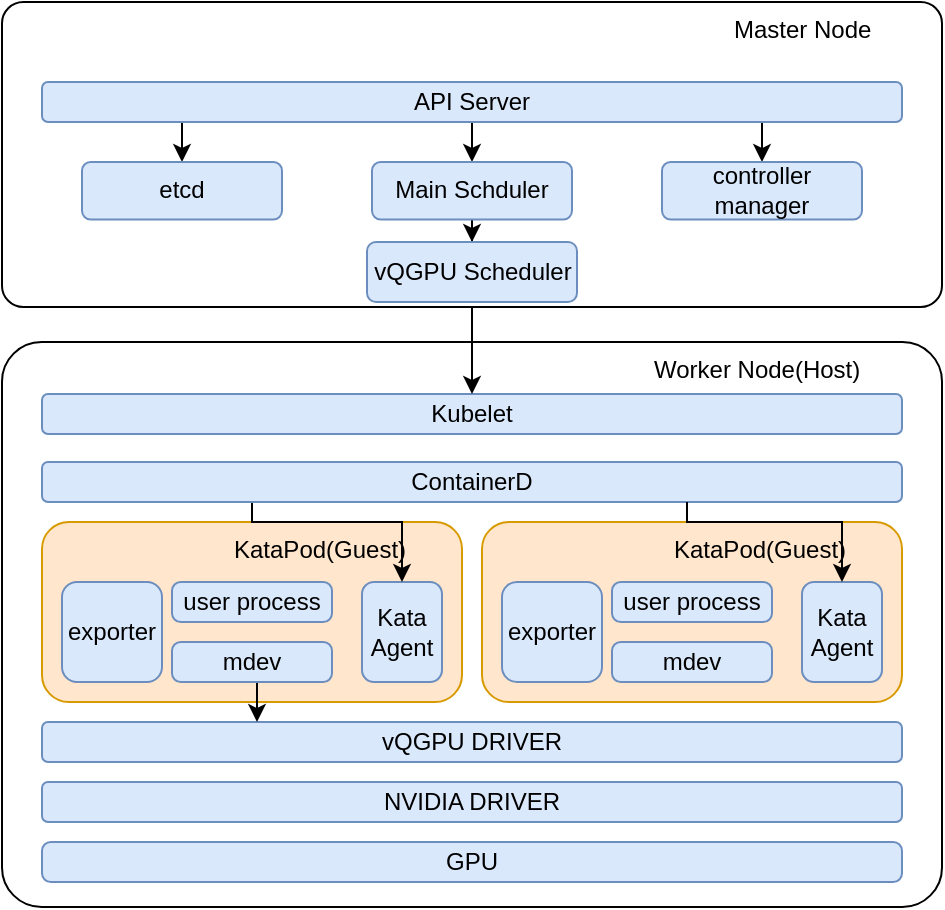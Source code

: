 <mxfile version="20.6.2" type="github">
  <diagram id="cmFRlWXd7DPLMRBgQvAC" name="Page-1">
    <mxGraphModel dx="1426" dy="737" grid="1" gridSize="10" guides="1" tooltips="1" connect="1" arrows="1" fold="1" page="1" pageScale="1" pageWidth="850" pageHeight="1100" math="0" shadow="0">
      <root>
        <mxCell id="0" />
        <mxCell id="1" parent="0" />
        <mxCell id="Q21HxEIpZ1cWKvX8UY4b-5" value="" style="rounded=1;whiteSpace=wrap;html=1;direction=south;arcSize=7;" vertex="1" parent="1">
          <mxGeometry x="170" y="300" width="470" height="282.5" as="geometry" />
        </mxCell>
        <mxCell id="Q21HxEIpZ1cWKvX8UY4b-15" value="" style="rounded=1;whiteSpace=wrap;html=1;fillColor=#ffe6cc;strokeColor=#d79b00;" vertex="1" parent="1">
          <mxGeometry x="190" y="390" width="210" height="90" as="geometry" />
        </mxCell>
        <mxCell id="Q21HxEIpZ1cWKvX8UY4b-2" value="GPU" style="rounded=1;whiteSpace=wrap;html=1;arcSize=22;fillColor=#dae8fc;strokeColor=#6c8ebf;" vertex="1" parent="1">
          <mxGeometry x="190" y="550" width="430" height="20" as="geometry" />
        </mxCell>
        <mxCell id="Q21HxEIpZ1cWKvX8UY4b-7" value="NVIDIA DRIVER" style="rounded=1;whiteSpace=wrap;html=1;fillColor=#dae8fc;strokeColor=#6c8ebf;" vertex="1" parent="1">
          <mxGeometry x="190" y="520" width="430" height="20" as="geometry" />
        </mxCell>
        <mxCell id="Q21HxEIpZ1cWKvX8UY4b-8" value="vQGPU DRIVER" style="rounded=1;whiteSpace=wrap;html=1;fillColor=#dae8fc;strokeColor=#6c8ebf;" vertex="1" parent="1">
          <mxGeometry x="190" y="490" width="430" height="20" as="geometry" />
        </mxCell>
        <mxCell id="Q21HxEIpZ1cWKvX8UY4b-21" style="edgeStyle=orthogonalEdgeStyle;rounded=0;orthogonalLoop=1;jettySize=auto;html=1;exitX=0.5;exitY=1;exitDx=0;exitDy=0;entryX=0.25;entryY=0;entryDx=0;entryDy=0;" edge="1" parent="1" source="Q21HxEIpZ1cWKvX8UY4b-11" target="Q21HxEIpZ1cWKvX8UY4b-8">
          <mxGeometry relative="1" as="geometry" />
        </mxCell>
        <mxCell id="Q21HxEIpZ1cWKvX8UY4b-11" value="mdev" style="rounded=1;whiteSpace=wrap;html=1;arcSize=22;fillColor=#dae8fc;strokeColor=#6c8ebf;" vertex="1" parent="1">
          <mxGeometry x="255" y="450" width="80" height="20" as="geometry" />
        </mxCell>
        <mxCell id="Q21HxEIpZ1cWKvX8UY4b-17" value="KataPod(Guest)" style="text;strokeColor=none;fillColor=none;align=left;verticalAlign=top;spacingLeft=4;spacingRight=4;overflow=hidden;rotatable=0;points=[[0,0.5],[1,0.5]];portConstraint=eastwest;whiteSpace=wrap;html=1;" vertex="1" parent="1">
          <mxGeometry x="280" y="390" width="100" height="26" as="geometry" />
        </mxCell>
        <mxCell id="Q21HxEIpZ1cWKvX8UY4b-24" value="user process" style="rounded=1;whiteSpace=wrap;html=1;arcSize=22;fillColor=#dae8fc;strokeColor=#6c8ebf;" vertex="1" parent="1">
          <mxGeometry x="255" y="420" width="80" height="20" as="geometry" />
        </mxCell>
        <mxCell id="Q21HxEIpZ1cWKvX8UY4b-25" value="Kata&lt;br&gt;Agent" style="rounded=1;whiteSpace=wrap;html=1;fillColor=#dae8fc;strokeColor=#6c8ebf;" vertex="1" parent="1">
          <mxGeometry x="350" y="420" width="40" height="50" as="geometry" />
        </mxCell>
        <mxCell id="Q21HxEIpZ1cWKvX8UY4b-26" value="exporter" style="rounded=1;whiteSpace=wrap;html=1;fillColor=#dae8fc;strokeColor=#6c8ebf;" vertex="1" parent="1">
          <mxGeometry x="200" y="420" width="50" height="50" as="geometry" />
        </mxCell>
        <mxCell id="Q21HxEIpZ1cWKvX8UY4b-31" style="edgeStyle=orthogonalEdgeStyle;rounded=0;orthogonalLoop=1;jettySize=auto;html=1;exitX=0.25;exitY=1;exitDx=0;exitDy=0;entryX=0.5;entryY=0;entryDx=0;entryDy=0;" edge="1" parent="1" source="Q21HxEIpZ1cWKvX8UY4b-28" target="Q21HxEIpZ1cWKvX8UY4b-25">
          <mxGeometry relative="1" as="geometry">
            <Array as="points">
              <mxPoint x="295" y="390" />
              <mxPoint x="370" y="390" />
            </Array>
          </mxGeometry>
        </mxCell>
        <mxCell id="Q21HxEIpZ1cWKvX8UY4b-28" value="ContainerD" style="rounded=1;whiteSpace=wrap;html=1;fillColor=#dae8fc;strokeColor=#6c8ebf;" vertex="1" parent="1">
          <mxGeometry x="190" y="360" width="430" height="20" as="geometry" />
        </mxCell>
        <mxCell id="Q21HxEIpZ1cWKvX8UY4b-32" value="" style="rounded=1;whiteSpace=wrap;html=1;fillColor=#ffe6cc;strokeColor=#d79b00;" vertex="1" parent="1">
          <mxGeometry x="410" y="390" width="210" height="90" as="geometry" />
        </mxCell>
        <mxCell id="Q21HxEIpZ1cWKvX8UY4b-33" value="mdev" style="rounded=1;whiteSpace=wrap;html=1;arcSize=22;fillColor=#dae8fc;strokeColor=#6c8ebf;" vertex="1" parent="1">
          <mxGeometry x="475" y="450" width="80" height="20" as="geometry" />
        </mxCell>
        <mxCell id="Q21HxEIpZ1cWKvX8UY4b-34" value="KataPod(Guest)" style="text;strokeColor=none;fillColor=none;align=left;verticalAlign=top;spacingLeft=4;spacingRight=4;overflow=hidden;rotatable=0;points=[[0,0.5],[1,0.5]];portConstraint=eastwest;whiteSpace=wrap;html=1;" vertex="1" parent="1">
          <mxGeometry x="500" y="390" width="100" height="26" as="geometry" />
        </mxCell>
        <mxCell id="Q21HxEIpZ1cWKvX8UY4b-35" value="user process" style="rounded=1;whiteSpace=wrap;html=1;arcSize=22;fillColor=#dae8fc;strokeColor=#6c8ebf;" vertex="1" parent="1">
          <mxGeometry x="475" y="420" width="80" height="20" as="geometry" />
        </mxCell>
        <mxCell id="Q21HxEIpZ1cWKvX8UY4b-36" value="Kata&lt;br&gt;Agent" style="rounded=1;whiteSpace=wrap;html=1;fillColor=#dae8fc;strokeColor=#6c8ebf;" vertex="1" parent="1">
          <mxGeometry x="570" y="420" width="40" height="50" as="geometry" />
        </mxCell>
        <mxCell id="Q21HxEIpZ1cWKvX8UY4b-37" value="exporter" style="rounded=1;whiteSpace=wrap;html=1;fillColor=#dae8fc;strokeColor=#6c8ebf;" vertex="1" parent="1">
          <mxGeometry x="420" y="420" width="50" height="50" as="geometry" />
        </mxCell>
        <mxCell id="Q21HxEIpZ1cWKvX8UY4b-38" style="edgeStyle=orthogonalEdgeStyle;rounded=0;orthogonalLoop=1;jettySize=auto;html=1;exitX=0.75;exitY=1;exitDx=0;exitDy=0;entryX=0.5;entryY=0;entryDx=0;entryDy=0;" edge="1" parent="1" source="Q21HxEIpZ1cWKvX8UY4b-28" target="Q21HxEIpZ1cWKvX8UY4b-36">
          <mxGeometry relative="1" as="geometry">
            <Array as="points">
              <mxPoint x="513" y="390" />
              <mxPoint x="590" y="390" />
            </Array>
          </mxGeometry>
        </mxCell>
        <mxCell id="Q21HxEIpZ1cWKvX8UY4b-39" value="Worker Node(Host)" style="text;strokeColor=none;fillColor=none;align=left;verticalAlign=top;spacingLeft=4;spacingRight=4;overflow=hidden;rotatable=0;points=[[0,0.5],[1,0.5]];portConstraint=eastwest;whiteSpace=wrap;html=1;" vertex="1" parent="1">
          <mxGeometry x="490" y="300" width="130" height="26" as="geometry" />
        </mxCell>
        <mxCell id="Q21HxEIpZ1cWKvX8UY4b-40" value="Kubelet" style="rounded=1;whiteSpace=wrap;html=1;fillColor=#dae8fc;strokeColor=#6c8ebf;" vertex="1" parent="1">
          <mxGeometry x="190" y="326" width="430" height="20" as="geometry" />
        </mxCell>
        <mxCell id="Q21HxEIpZ1cWKvX8UY4b-84" style="edgeStyle=orthogonalEdgeStyle;rounded=0;orthogonalLoop=1;jettySize=auto;html=1;exitX=1;exitY=0.5;exitDx=0;exitDy=0;entryX=0.5;entryY=0;entryDx=0;entryDy=0;" edge="1" parent="1" source="Q21HxEIpZ1cWKvX8UY4b-43" target="Q21HxEIpZ1cWKvX8UY4b-40">
          <mxGeometry relative="1" as="geometry" />
        </mxCell>
        <mxCell id="Q21HxEIpZ1cWKvX8UY4b-43" value="" style="rounded=1;whiteSpace=wrap;html=1;direction=south;arcSize=7;" vertex="1" parent="1">
          <mxGeometry x="170" y="130" width="470" height="152.5" as="geometry" />
        </mxCell>
        <mxCell id="Q21HxEIpZ1cWKvX8UY4b-45" value="Master Node" style="text;strokeColor=none;fillColor=none;align=left;verticalAlign=top;spacingLeft=4;spacingRight=4;overflow=hidden;rotatable=0;points=[[0,0.5],[1,0.5]];portConstraint=eastwest;whiteSpace=wrap;html=1;" vertex="1" parent="1">
          <mxGeometry x="530" y="130" width="90" height="26" as="geometry" />
        </mxCell>
        <mxCell id="Q21HxEIpZ1cWKvX8UY4b-50" style="edgeStyle=orthogonalEdgeStyle;rounded=0;orthogonalLoop=1;jettySize=auto;html=1;exitX=0.5;exitY=1;exitDx=0;exitDy=0;entryX=0.5;entryY=0;entryDx=0;entryDy=0;" edge="1" parent="1" source="Q21HxEIpZ1cWKvX8UY4b-46" target="Q21HxEIpZ1cWKvX8UY4b-47">
          <mxGeometry relative="1" as="geometry" />
        </mxCell>
        <mxCell id="Q21HxEIpZ1cWKvX8UY4b-57" style="edgeStyle=orthogonalEdgeStyle;rounded=0;orthogonalLoop=1;jettySize=auto;html=1;exitX=0.75;exitY=1;exitDx=0;exitDy=0;entryX=0.5;entryY=0;entryDx=0;entryDy=0;" edge="1" parent="1" source="Q21HxEIpZ1cWKvX8UY4b-46" target="Q21HxEIpZ1cWKvX8UY4b-49">
          <mxGeometry relative="1" as="geometry">
            <Array as="points">
              <mxPoint x="513" y="180" />
              <mxPoint x="550" y="180" />
            </Array>
          </mxGeometry>
        </mxCell>
        <mxCell id="Q21HxEIpZ1cWKvX8UY4b-58" style="edgeStyle=orthogonalEdgeStyle;rounded=0;orthogonalLoop=1;jettySize=auto;html=1;exitX=0.25;exitY=1;exitDx=0;exitDy=0;entryX=0.5;entryY=0;entryDx=0;entryDy=0;" edge="1" parent="1" source="Q21HxEIpZ1cWKvX8UY4b-46" target="Q21HxEIpZ1cWKvX8UY4b-48">
          <mxGeometry relative="1" as="geometry">
            <Array as="points">
              <mxPoint x="298" y="180" />
              <mxPoint x="260" y="180" />
            </Array>
          </mxGeometry>
        </mxCell>
        <mxCell id="Q21HxEIpZ1cWKvX8UY4b-46" value="API Server" style="rounded=1;whiteSpace=wrap;html=1;fillColor=#dae8fc;strokeColor=#6c8ebf;" vertex="1" parent="1">
          <mxGeometry x="190" y="170" width="430" height="20" as="geometry" />
        </mxCell>
        <mxCell id="Q21HxEIpZ1cWKvX8UY4b-56" value="" style="edgeStyle=orthogonalEdgeStyle;rounded=0;orthogonalLoop=1;jettySize=auto;html=1;" edge="1" parent="1" source="Q21HxEIpZ1cWKvX8UY4b-47" target="Q21HxEIpZ1cWKvX8UY4b-55">
          <mxGeometry relative="1" as="geometry" />
        </mxCell>
        <mxCell id="Q21HxEIpZ1cWKvX8UY4b-47" value="Main Schduler" style="rounded=1;whiteSpace=wrap;html=1;fillColor=#dae8fc;strokeColor=#6c8ebf;" vertex="1" parent="1">
          <mxGeometry x="355" y="210" width="100" height="28.75" as="geometry" />
        </mxCell>
        <mxCell id="Q21HxEIpZ1cWKvX8UY4b-48" value="etcd" style="rounded=1;whiteSpace=wrap;html=1;fillColor=#dae8fc;strokeColor=#6c8ebf;" vertex="1" parent="1">
          <mxGeometry x="210" y="210" width="100" height="28.75" as="geometry" />
        </mxCell>
        <mxCell id="Q21HxEIpZ1cWKvX8UY4b-49" value="controller&lt;br&gt;manager" style="rounded=1;whiteSpace=wrap;html=1;fillColor=#dae8fc;strokeColor=#6c8ebf;" vertex="1" parent="1">
          <mxGeometry x="500" y="210" width="100" height="28.75" as="geometry" />
        </mxCell>
        <mxCell id="Q21HxEIpZ1cWKvX8UY4b-55" value="vQGPU Scheduler" style="whiteSpace=wrap;html=1;fillColor=#dae8fc;strokeColor=#6c8ebf;rounded=1;" vertex="1" parent="1">
          <mxGeometry x="352.5" y="250" width="105" height="30" as="geometry" />
        </mxCell>
      </root>
    </mxGraphModel>
  </diagram>
</mxfile>
